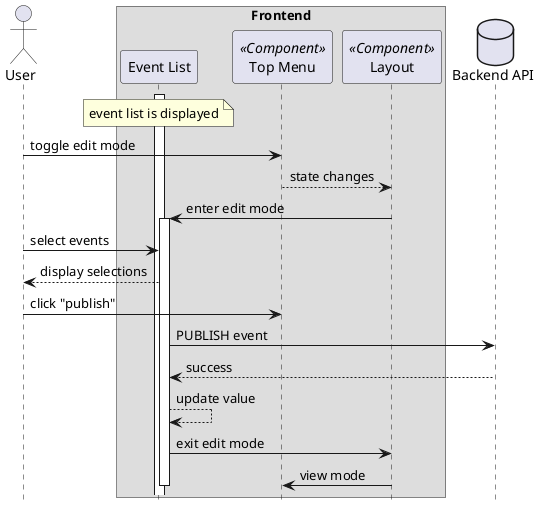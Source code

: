 @startuml
hide footbox

actor User as user
box "Frontend"
participant "Event List" as eventlist
participant "Top Menu" as topmenu <<Component>>
participant "Layout" as layout <<Component>>
end box
database "Backend API" as api

note over eventlist : event list is displayed

activate eventlist
user -> topmenu : toggle edit mode
topmenu --> layout : state changes
layout -> eventlist : enter edit mode
activate eventlist
user -> eventlist : select events
eventlist --> user : display selections
user -> topmenu : click "publish"
eventlist -> api : PUBLISH event
api --> eventlist : success
eventlist --> eventlist : update value

eventlist -> layout : exit edit mode
layout -> topmenu : view mode
deactivate eventlist
@enduml

